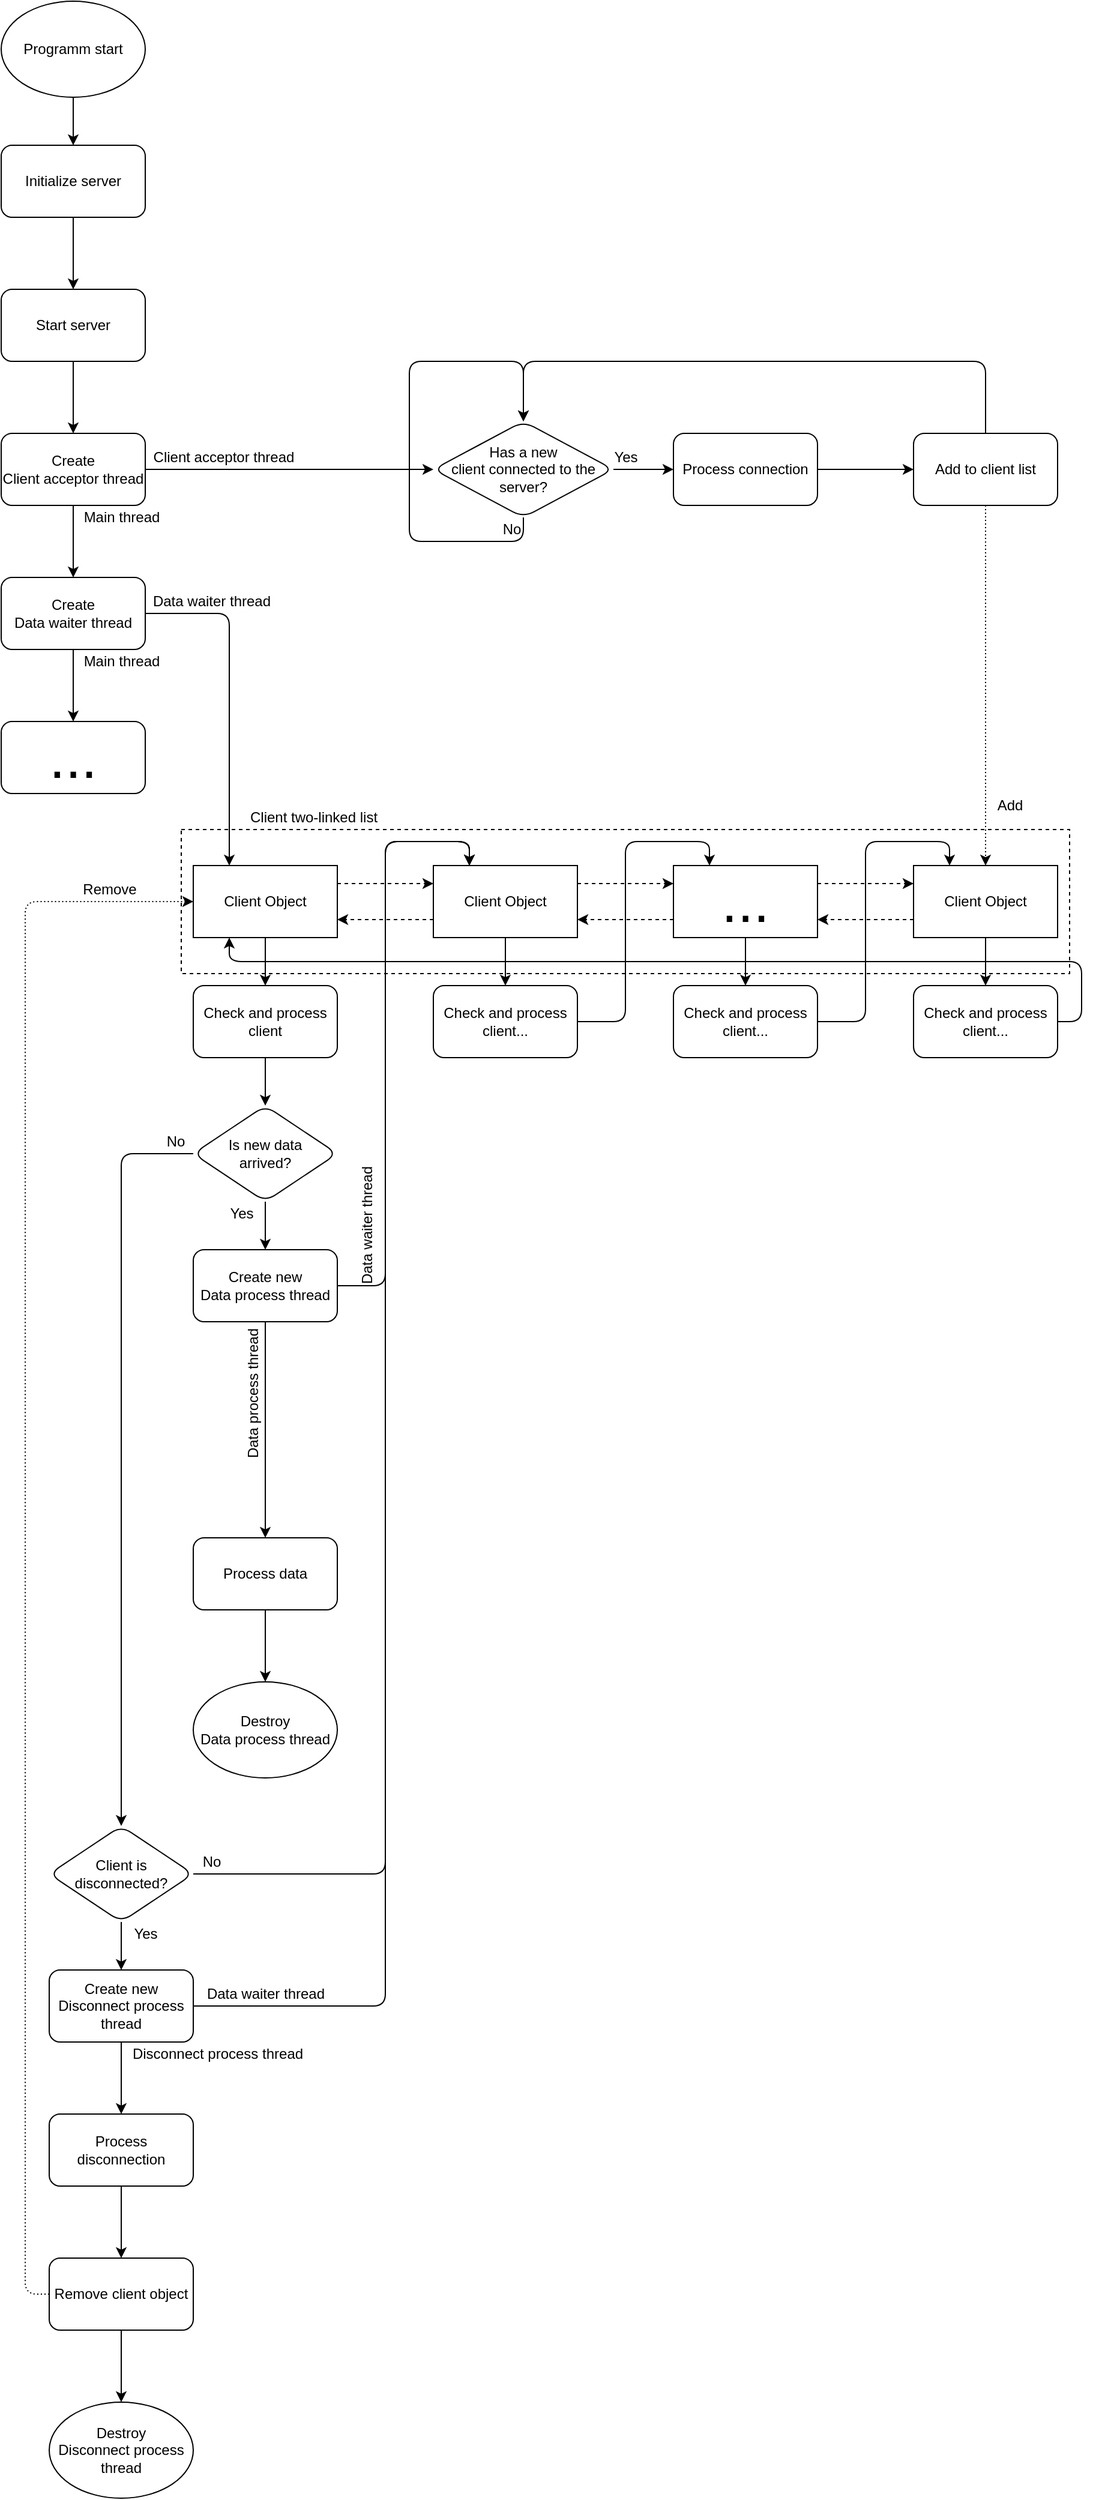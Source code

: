 <mxfile version="15.8.6" type="device"><diagram id="yCxjw9jHDsIKiJkXv6HA" name="Page-1"><mxGraphModel dx="1160" dy="1191" grid="1" gridSize="10" guides="1" tooltips="1" connect="1" arrows="1" fold="1" page="0" pageScale="1" pageWidth="827" pageHeight="1169" math="0" shadow="0"><root><mxCell id="0"/><mxCell id="1" parent="0"/><mxCell id="6lG8SSU8mg1zDupxHtBb-145" value="" style="whiteSpace=wrap;html=1;sketch=0;fillColor=none;dashed=1;rounded=0;" vertex="1" parent="1"><mxGeometry x="70" y="170" width="740" height="120" as="geometry"/></mxCell><mxCell id="6lG8SSU8mg1zDupxHtBb-8" style="edgeStyle=orthogonalEdgeStyle;orthogonalLoop=1;jettySize=auto;html=1;exitX=1;exitY=0.25;exitDx=0;exitDy=0;entryX=0;entryY=0.25;entryDx=0;entryDy=0;fontSize=48;dashed=1;" edge="1" parent="1" source="6lG8SSU8mg1zDupxHtBb-1" target="6lG8SSU8mg1zDupxHtBb-2"><mxGeometry relative="1" as="geometry"/></mxCell><mxCell id="6lG8SSU8mg1zDupxHtBb-131" style="edgeStyle=orthogonalEdgeStyle;orthogonalLoop=1;jettySize=auto;html=1;exitX=0.5;exitY=1;exitDx=0;exitDy=0;entryX=0.5;entryY=0;entryDx=0;entryDy=0;fontSize=12;" edge="1" parent="1" source="6lG8SSU8mg1zDupxHtBb-1" target="6lG8SSU8mg1zDupxHtBb-130"><mxGeometry relative="1" as="geometry"/></mxCell><mxCell id="6lG8SSU8mg1zDupxHtBb-1" value="&lt;div&gt;Client Object&lt;/div&gt;" style="whiteSpace=wrap;html=1;rounded=0;" vertex="1" parent="1"><mxGeometry x="80" y="200" width="120" height="60" as="geometry"/></mxCell><mxCell id="6lG8SSU8mg1zDupxHtBb-9" style="edgeStyle=orthogonalEdgeStyle;orthogonalLoop=1;jettySize=auto;html=1;exitX=0;exitY=0.75;exitDx=0;exitDy=0;entryX=1;entryY=0.75;entryDx=0;entryDy=0;fontSize=48;dashed=1;" edge="1" parent="1" source="6lG8SSU8mg1zDupxHtBb-2" target="6lG8SSU8mg1zDupxHtBb-1"><mxGeometry relative="1" as="geometry"/></mxCell><mxCell id="6lG8SSU8mg1zDupxHtBb-10" style="edgeStyle=orthogonalEdgeStyle;orthogonalLoop=1;jettySize=auto;html=1;exitX=1;exitY=0.25;exitDx=0;exitDy=0;entryX=0;entryY=0.25;entryDx=0;entryDy=0;fontSize=48;dashed=1;" edge="1" parent="1" source="6lG8SSU8mg1zDupxHtBb-2" target="6lG8SSU8mg1zDupxHtBb-3"><mxGeometry relative="1" as="geometry"/></mxCell><mxCell id="6lG8SSU8mg1zDupxHtBb-134" value="" style="edgeStyle=orthogonalEdgeStyle;orthogonalLoop=1;jettySize=auto;html=1;fontSize=12;" edge="1" parent="1" source="6lG8SSU8mg1zDupxHtBb-2" target="6lG8SSU8mg1zDupxHtBb-133"><mxGeometry relative="1" as="geometry"/></mxCell><mxCell id="6lG8SSU8mg1zDupxHtBb-2" value="&lt;div&gt;Client Object&lt;/div&gt;" style="whiteSpace=wrap;html=1;rounded=0;" vertex="1" parent="1"><mxGeometry x="280" y="200" width="120" height="60" as="geometry"/></mxCell><mxCell id="6lG8SSU8mg1zDupxHtBb-11" style="edgeStyle=orthogonalEdgeStyle;orthogonalLoop=1;jettySize=auto;html=1;exitX=0;exitY=0.75;exitDx=0;exitDy=0;entryX=1;entryY=0.75;entryDx=0;entryDy=0;fontSize=48;dashed=1;" edge="1" parent="1" source="6lG8SSU8mg1zDupxHtBb-3" target="6lG8SSU8mg1zDupxHtBb-2"><mxGeometry relative="1" as="geometry"/></mxCell><mxCell id="6lG8SSU8mg1zDupxHtBb-12" style="edgeStyle=orthogonalEdgeStyle;orthogonalLoop=1;jettySize=auto;html=1;exitX=1;exitY=0.25;exitDx=0;exitDy=0;entryX=0;entryY=0.25;entryDx=0;entryDy=0;fontSize=48;dashed=1;" edge="1" parent="1" source="6lG8SSU8mg1zDupxHtBb-3" target="6lG8SSU8mg1zDupxHtBb-6"><mxGeometry relative="1" as="geometry"/></mxCell><mxCell id="6lG8SSU8mg1zDupxHtBb-136" value="" style="edgeStyle=orthogonalEdgeStyle;orthogonalLoop=1;jettySize=auto;html=1;fontSize=12;" edge="1" parent="1" source="6lG8SSU8mg1zDupxHtBb-3" target="6lG8SSU8mg1zDupxHtBb-135"><mxGeometry relative="1" as="geometry"/></mxCell><mxCell id="6lG8SSU8mg1zDupxHtBb-3" value="..." style="whiteSpace=wrap;html=1;fontSize=48;rounded=0;" vertex="1" parent="1"><mxGeometry x="480" y="200" width="120" height="60" as="geometry"/></mxCell><mxCell id="6lG8SSU8mg1zDupxHtBb-13" style="edgeStyle=orthogonalEdgeStyle;orthogonalLoop=1;jettySize=auto;html=1;exitX=0;exitY=0.75;exitDx=0;exitDy=0;entryX=1;entryY=0.75;entryDx=0;entryDy=0;fontSize=48;dashed=1;" edge="1" parent="1" source="6lG8SSU8mg1zDupxHtBb-6" target="6lG8SSU8mg1zDupxHtBb-3"><mxGeometry relative="1" as="geometry"/></mxCell><mxCell id="6lG8SSU8mg1zDupxHtBb-138" value="" style="edgeStyle=orthogonalEdgeStyle;orthogonalLoop=1;jettySize=auto;html=1;fontSize=12;" edge="1" parent="1" source="6lG8SSU8mg1zDupxHtBb-6" target="6lG8SSU8mg1zDupxHtBb-137"><mxGeometry relative="1" as="geometry"/></mxCell><mxCell id="6lG8SSU8mg1zDupxHtBb-6" value="&lt;div&gt;Client Object&lt;/div&gt;" style="whiteSpace=wrap;html=1;rounded=0;" vertex="1" parent="1"><mxGeometry x="680" y="200" width="120" height="60" as="geometry"/></mxCell><mxCell id="6lG8SSU8mg1zDupxHtBb-16" style="edgeStyle=orthogonalEdgeStyle;orthogonalLoop=1;jettySize=auto;html=1;exitX=1;exitY=0.5;exitDx=0;exitDy=0;entryX=0.25;entryY=0;entryDx=0;entryDy=0;fontSize=12;" edge="1" parent="1" source="6lG8SSU8mg1zDupxHtBb-15" target="6lG8SSU8mg1zDupxHtBb-1"><mxGeometry relative="1" as="geometry"/></mxCell><mxCell id="6lG8SSU8mg1zDupxHtBb-126" value="" style="edgeStyle=orthogonalEdgeStyle;orthogonalLoop=1;jettySize=auto;html=1;fontSize=48;" edge="1" parent="1" source="6lG8SSU8mg1zDupxHtBb-15" target="6lG8SSU8mg1zDupxHtBb-125"><mxGeometry relative="1" as="geometry"/></mxCell><mxCell id="6lG8SSU8mg1zDupxHtBb-15" value="&lt;div&gt;Create&lt;br&gt;&lt;/div&gt;&lt;div&gt;Data waiter thread&lt;/div&gt;" style="whiteSpace=wrap;html=1;fontSize=12;glass=0;sketch=0;rounded=1;" vertex="1" parent="1"><mxGeometry x="-80" y="-40" width="120" height="60" as="geometry"/></mxCell><mxCell id="6lG8SSU8mg1zDupxHtBb-34" style="edgeStyle=orthogonalEdgeStyle;orthogonalLoop=1;jettySize=auto;html=1;exitX=0.5;exitY=1;exitDx=0;exitDy=0;entryX=0.5;entryY=0;entryDx=0;entryDy=0;fontSize=12;" edge="1" parent="1" source="6lG8SSU8mg1zDupxHtBb-25" target="6lG8SSU8mg1zDupxHtBb-33"><mxGeometry relative="1" as="geometry"/></mxCell><mxCell id="6lG8SSU8mg1zDupxHtBb-71" style="edgeStyle=orthogonalEdgeStyle;orthogonalLoop=1;jettySize=auto;html=1;exitX=1;exitY=0.5;exitDx=0;exitDy=0;entryX=0.25;entryY=0;entryDx=0;entryDy=0;fontSize=12;" edge="1" parent="1" source="6lG8SSU8mg1zDupxHtBb-25" target="6lG8SSU8mg1zDupxHtBb-2"><mxGeometry relative="1" as="geometry"/></mxCell><mxCell id="6lG8SSU8mg1zDupxHtBb-25" value="Create new&lt;br&gt;&lt;div&gt;Data process thread&lt;/div&gt;" style="whiteSpace=wrap;html=1;glass=0;sketch=0;fontSize=12;rounded=1;" vertex="1" parent="1"><mxGeometry x="80" y="520" width="120" height="60" as="geometry"/></mxCell><mxCell id="6lG8SSU8mg1zDupxHtBb-30" style="edgeStyle=orthogonalEdgeStyle;orthogonalLoop=1;jettySize=auto;html=1;exitX=0.5;exitY=1;exitDx=0;exitDy=0;entryX=0.5;entryY=0;entryDx=0;entryDy=0;fontSize=12;" edge="1" parent="1" source="6lG8SSU8mg1zDupxHtBb-28" target="6lG8SSU8mg1zDupxHtBb-25"><mxGeometry relative="1" as="geometry"/></mxCell><mxCell id="6lG8SSU8mg1zDupxHtBb-100" style="edgeStyle=orthogonalEdgeStyle;orthogonalLoop=1;jettySize=auto;html=1;exitX=0;exitY=0.5;exitDx=0;exitDy=0;entryX=0.5;entryY=0;entryDx=0;entryDy=0;fontSize=12;" edge="1" parent="1" source="6lG8SSU8mg1zDupxHtBb-28" target="6lG8SSU8mg1zDupxHtBb-99"><mxGeometry relative="1" as="geometry"/></mxCell><mxCell id="6lG8SSU8mg1zDupxHtBb-28" value="&lt;div&gt;Is n&lt;span class=&quot;VIiyi&quot; lang=&quot;en&quot;&gt;&lt;span class=&quot;JLqJ4b ChMk0b&quot;&gt;&lt;span&gt;ew data&lt;/span&gt;&lt;/span&gt;&lt;/span&gt;&lt;/div&gt;&lt;div&gt;&lt;span class=&quot;VIiyi&quot; lang=&quot;en&quot;&gt;&lt;span class=&quot;JLqJ4b ChMk0b&quot;&gt;&lt;span&gt;arrived?&lt;/span&gt;&lt;/span&gt;&lt;/span&gt;&lt;/div&gt; " style="rhombus;whiteSpace=wrap;html=1;glass=0;sketch=0;fontSize=12;rounded=1;" vertex="1" parent="1"><mxGeometry x="80" y="400" width="120" height="80" as="geometry"/></mxCell><mxCell id="6lG8SSU8mg1zDupxHtBb-31" value="Yes" style="text;html=1;align=center;verticalAlign=middle;resizable=0;points=[];autosize=1;strokeColor=none;fillColor=none;fontSize=12;rounded=1;" vertex="1" parent="1"><mxGeometry x="100" y="480" width="40" height="20" as="geometry"/></mxCell><mxCell id="6lG8SSU8mg1zDupxHtBb-120" value="" style="edgeStyle=orthogonalEdgeStyle;orthogonalLoop=1;jettySize=auto;html=1;fontSize=12;" edge="1" parent="1" source="6lG8SSU8mg1zDupxHtBb-33" target="6lG8SSU8mg1zDupxHtBb-119"><mxGeometry relative="1" as="geometry"/></mxCell><mxCell id="6lG8SSU8mg1zDupxHtBb-33" value="Process data" style="whiteSpace=wrap;html=1;glass=0;sketch=0;fontSize=12;rounded=1;" vertex="1" parent="1"><mxGeometry x="80" y="760" width="120" height="60" as="geometry"/></mxCell><mxCell id="6lG8SSU8mg1zDupxHtBb-37" value="No" style="text;html=1;align=center;verticalAlign=middle;resizable=0;points=[];autosize=1;strokeColor=none;fillColor=none;fontSize=12;rounded=1;" vertex="1" parent="1"><mxGeometry x="50" y="420" width="30" height="20" as="geometry"/></mxCell><mxCell id="6lG8SSU8mg1zDupxHtBb-79" style="edgeStyle=orthogonalEdgeStyle;orthogonalLoop=1;jettySize=auto;html=1;exitX=0.5;exitY=1;exitDx=0;exitDy=0;entryX=0.5;entryY=0;entryDx=0;entryDy=0;fontSize=12;" edge="1" parent="1" source="6lG8SSU8mg1zDupxHtBb-63" target="6lG8SSU8mg1zDupxHtBb-15"><mxGeometry relative="1" as="geometry"/></mxCell><mxCell id="6lG8SSU8mg1zDupxHtBb-87" style="edgeStyle=orthogonalEdgeStyle;orthogonalLoop=1;jettySize=auto;html=1;exitX=1;exitY=0.5;exitDx=0;exitDy=0;entryX=0;entryY=0.5;entryDx=0;entryDy=0;fontSize=12;" edge="1" parent="1" source="6lG8SSU8mg1zDupxHtBb-63" target="6lG8SSU8mg1zDupxHtBb-86"><mxGeometry relative="1" as="geometry"/></mxCell><mxCell id="6lG8SSU8mg1zDupxHtBb-63" value="Create&lt;br&gt;&lt;div&gt;Client acceptor thread&lt;/div&gt;" style="whiteSpace=wrap;html=1;glass=0;sketch=0;fontSize=12;rounded=1;" vertex="1" parent="1"><mxGeometry x="-80" y="-160" width="120" height="60" as="geometry"/></mxCell><mxCell id="6lG8SSU8mg1zDupxHtBb-66" style="edgeStyle=orthogonalEdgeStyle;orthogonalLoop=1;jettySize=auto;html=1;exitX=0.5;exitY=1;exitDx=0;exitDy=0;entryX=0.5;entryY=0;entryDx=0;entryDy=0;fontSize=12;" edge="1" parent="1" source="6lG8SSU8mg1zDupxHtBb-64" target="6lG8SSU8mg1zDupxHtBb-65"><mxGeometry relative="1" as="geometry"/></mxCell><mxCell id="6lG8SSU8mg1zDupxHtBb-64" value="Programm start" style="ellipse;whiteSpace=wrap;html=1;glass=0;sketch=0;fontSize=12;rounded=1;" vertex="1" parent="1"><mxGeometry x="-80" y="-520" width="120" height="80" as="geometry"/></mxCell><mxCell id="6lG8SSU8mg1zDupxHtBb-68" style="edgeStyle=orthogonalEdgeStyle;orthogonalLoop=1;jettySize=auto;html=1;exitX=0.5;exitY=1;exitDx=0;exitDy=0;entryX=0.5;entryY=0;entryDx=0;entryDy=0;fontSize=12;" edge="1" parent="1" source="6lG8SSU8mg1zDupxHtBb-65" target="6lG8SSU8mg1zDupxHtBb-67"><mxGeometry relative="1" as="geometry"/></mxCell><mxCell id="6lG8SSU8mg1zDupxHtBb-65" value="Initialize server" style="whiteSpace=wrap;html=1;glass=0;sketch=0;fontSize=12;rounded=1;" vertex="1" parent="1"><mxGeometry x="-80" y="-400" width="120" height="60" as="geometry"/></mxCell><mxCell id="6lG8SSU8mg1zDupxHtBb-78" style="edgeStyle=orthogonalEdgeStyle;orthogonalLoop=1;jettySize=auto;html=1;exitX=0.5;exitY=1;exitDx=0;exitDy=0;entryX=0.5;entryY=0;entryDx=0;entryDy=0;fontSize=12;" edge="1" parent="1" source="6lG8SSU8mg1zDupxHtBb-67" target="6lG8SSU8mg1zDupxHtBb-63"><mxGeometry relative="1" as="geometry"/></mxCell><mxCell id="6lG8SSU8mg1zDupxHtBb-67" value="Start server" style="whiteSpace=wrap;html=1;glass=0;sketch=0;fontSize=12;rounded=1;" vertex="1" parent="1"><mxGeometry x="-80" y="-280" width="120" height="60" as="geometry"/></mxCell><mxCell id="6lG8SSU8mg1zDupxHtBb-74" value="Data waiter thread" style="text;html=1;align=center;verticalAlign=middle;resizable=0;points=[];autosize=1;strokeColor=none;fillColor=none;fontSize=12;rotation=-90;rounded=1;" vertex="1" parent="1"><mxGeometry x="170" y="490" width="110" height="20" as="geometry"/></mxCell><mxCell id="6lG8SSU8mg1zDupxHtBb-80" value="Data process thread" style="text;html=1;align=center;verticalAlign=middle;resizable=0;points=[];autosize=1;strokeColor=none;fillColor=none;fontSize=12;rotation=-90;rounded=1;" vertex="1" parent="1"><mxGeometry x="70" y="630" width="120" height="20" as="geometry"/></mxCell><mxCell id="6lG8SSU8mg1zDupxHtBb-91" value="" style="edgeStyle=orthogonalEdgeStyle;orthogonalLoop=1;jettySize=auto;html=1;fontSize=12;" edge="1" parent="1" source="6lG8SSU8mg1zDupxHtBb-86" target="6lG8SSU8mg1zDupxHtBb-90"><mxGeometry relative="1" as="geometry"/></mxCell><mxCell id="6lG8SSU8mg1zDupxHtBb-86" value="&lt;div&gt;&lt;span class=&quot;VIiyi&quot; lang=&quot;en&quot;&gt;&lt;span class=&quot;JLqJ4b ChMk0b&quot;&gt;&lt;span&gt;Has a new&lt;/span&gt;&lt;/span&gt;&lt;/span&gt;&lt;/div&gt;&lt;div&gt;&lt;span class=&quot;VIiyi&quot; lang=&quot;en&quot;&gt;&lt;span class=&quot;JLqJ4b ChMk0b&quot;&gt;&lt;span&gt;client connected to the server?&lt;/span&gt;&lt;/span&gt;&lt;/span&gt;&lt;/div&gt; " style="rhombus;whiteSpace=wrap;html=1;glass=0;sketch=0;fontSize=12;rounded=1;" vertex="1" parent="1"><mxGeometry x="280" y="-170" width="150" height="80" as="geometry"/></mxCell><mxCell id="6lG8SSU8mg1zDupxHtBb-93" value="" style="edgeStyle=orthogonalEdgeStyle;orthogonalLoop=1;jettySize=auto;html=1;fontSize=12;" edge="1" parent="1" source="6lG8SSU8mg1zDupxHtBb-90" target="6lG8SSU8mg1zDupxHtBb-92"><mxGeometry relative="1" as="geometry"/></mxCell><mxCell id="6lG8SSU8mg1zDupxHtBb-90" value="Process connection" style="whiteSpace=wrap;html=1;glass=0;sketch=0;rounded=1;" vertex="1" parent="1"><mxGeometry x="480" y="-160" width="120" height="60" as="geometry"/></mxCell><mxCell id="6lG8SSU8mg1zDupxHtBb-94" style="edgeStyle=orthogonalEdgeStyle;orthogonalLoop=1;jettySize=auto;html=1;exitX=0.5;exitY=1;exitDx=0;exitDy=0;entryX=0.5;entryY=0;entryDx=0;entryDy=0;fontSize=12;dashed=1;dashPattern=1 2;" edge="1" parent="1" source="6lG8SSU8mg1zDupxHtBb-92" target="6lG8SSU8mg1zDupxHtBb-6"><mxGeometry relative="1" as="geometry"/></mxCell><mxCell id="6lG8SSU8mg1zDupxHtBb-95" style="edgeStyle=orthogonalEdgeStyle;orthogonalLoop=1;jettySize=auto;html=1;exitX=0.5;exitY=0;exitDx=0;exitDy=0;entryX=0.5;entryY=0;entryDx=0;entryDy=0;fontSize=12;sketch=0;" edge="1" parent="1" source="6lG8SSU8mg1zDupxHtBb-92" target="6lG8SSU8mg1zDupxHtBb-86"><mxGeometry relative="1" as="geometry"><Array as="points"><mxPoint x="740" y="-220"/><mxPoint x="355" y="-220"/></Array></mxGeometry></mxCell><mxCell id="6lG8SSU8mg1zDupxHtBb-92" value="Add to client list" style="whiteSpace=wrap;html=1;glass=0;sketch=0;fontSize=12;rounded=1;" vertex="1" parent="1"><mxGeometry x="680" y="-160" width="120" height="60" as="geometry"/></mxCell><mxCell id="6lG8SSU8mg1zDupxHtBb-96" style="edgeStyle=orthogonalEdgeStyle;orthogonalLoop=1;jettySize=auto;html=1;exitX=0.5;exitY=1;exitDx=0;exitDy=0;entryX=0.5;entryY=0;entryDx=0;entryDy=0;fontSize=12;sketch=0;" edge="1" parent="1" source="6lG8SSU8mg1zDupxHtBb-86" target="6lG8SSU8mg1zDupxHtBb-86"><mxGeometry relative="1" as="geometry"><Array as="points"><mxPoint x="355" y="-70"/><mxPoint x="260" y="-70"/><mxPoint x="260" y="-220"/><mxPoint x="355" y="-220"/></Array></mxGeometry></mxCell><mxCell id="6lG8SSU8mg1zDupxHtBb-97" value="Yes" style="text;html=1;align=center;verticalAlign=middle;resizable=0;points=[];autosize=1;strokeColor=none;fillColor=none;fontSize=12;rounded=1;" vertex="1" parent="1"><mxGeometry x="420" y="-150" width="40" height="20" as="geometry"/></mxCell><mxCell id="6lG8SSU8mg1zDupxHtBb-98" value="No" style="text;html=1;align=center;verticalAlign=middle;resizable=0;points=[];autosize=1;strokeColor=none;fillColor=none;fontSize=12;rounded=1;" vertex="1" parent="1"><mxGeometry x="330" y="-90" width="30" height="20" as="geometry"/></mxCell><mxCell id="6lG8SSU8mg1zDupxHtBb-105" value="" style="edgeStyle=orthogonalEdgeStyle;orthogonalLoop=1;jettySize=auto;html=1;fontSize=12;" edge="1" parent="1" source="6lG8SSU8mg1zDupxHtBb-99" target="6lG8SSU8mg1zDupxHtBb-103"><mxGeometry relative="1" as="geometry"/></mxCell><mxCell id="6lG8SSU8mg1zDupxHtBb-108" style="edgeStyle=orthogonalEdgeStyle;orthogonalLoop=1;jettySize=auto;html=1;exitX=1;exitY=0.5;exitDx=0;exitDy=0;entryX=0.25;entryY=0;entryDx=0;entryDy=0;fontSize=12;" edge="1" parent="1" source="6lG8SSU8mg1zDupxHtBb-99" target="6lG8SSU8mg1zDupxHtBb-2"><mxGeometry relative="1" as="geometry"><Array as="points"><mxPoint x="240" y="1040"/><mxPoint x="240" y="180"/><mxPoint x="310" y="180"/></Array></mxGeometry></mxCell><mxCell id="6lG8SSU8mg1zDupxHtBb-99" value="Client is disconnected?" style="rhombus;whiteSpace=wrap;html=1;glass=0;sketch=0;fontSize=12;rounded=1;" vertex="1" parent="1"><mxGeometry x="-40" y="1000" width="120" height="80" as="geometry"/></mxCell><mxCell id="6lG8SSU8mg1zDupxHtBb-107" value="" style="edgeStyle=orthogonalEdgeStyle;orthogonalLoop=1;jettySize=auto;html=1;fontSize=12;" edge="1" parent="1" source="6lG8SSU8mg1zDupxHtBb-101" target="6lG8SSU8mg1zDupxHtBb-102"><mxGeometry relative="1" as="geometry"/></mxCell><mxCell id="6lG8SSU8mg1zDupxHtBb-101" value="Process disconnection" style="whiteSpace=wrap;html=1;glass=0;sketch=0;fontSize=12;rounded=1;" vertex="1" parent="1"><mxGeometry x="-40" y="1240" width="120" height="60" as="geometry"/></mxCell><mxCell id="6lG8SSU8mg1zDupxHtBb-116" style="edgeStyle=orthogonalEdgeStyle;orthogonalLoop=1;jettySize=auto;html=1;exitX=0;exitY=0.5;exitDx=0;exitDy=0;entryX=0;entryY=0.5;entryDx=0;entryDy=0;fontSize=12;dashed=1;dashPattern=1 2;" edge="1" parent="1" source="6lG8SSU8mg1zDupxHtBb-102" target="6lG8SSU8mg1zDupxHtBb-1"><mxGeometry relative="1" as="geometry"/></mxCell><mxCell id="6lG8SSU8mg1zDupxHtBb-122" value="" style="edgeStyle=orthogonalEdgeStyle;orthogonalLoop=1;jettySize=auto;html=1;fontSize=12;" edge="1" parent="1" source="6lG8SSU8mg1zDupxHtBb-102" target="6lG8SSU8mg1zDupxHtBb-121"><mxGeometry relative="1" as="geometry"/></mxCell><mxCell id="6lG8SSU8mg1zDupxHtBb-102" value="Remove client object" style="whiteSpace=wrap;html=1;glass=0;sketch=0;fontSize=12;rounded=1;" vertex="1" parent="1"><mxGeometry x="-40" y="1360" width="120" height="60" as="geometry"/></mxCell><mxCell id="6lG8SSU8mg1zDupxHtBb-106" value="" style="edgeStyle=orthogonalEdgeStyle;orthogonalLoop=1;jettySize=auto;html=1;fontSize=12;" edge="1" parent="1" source="6lG8SSU8mg1zDupxHtBb-103" target="6lG8SSU8mg1zDupxHtBb-101"><mxGeometry relative="1" as="geometry"/></mxCell><mxCell id="6lG8SSU8mg1zDupxHtBb-109" style="edgeStyle=orthogonalEdgeStyle;orthogonalLoop=1;jettySize=auto;html=1;exitX=1;exitY=0.5;exitDx=0;exitDy=0;entryX=0.25;entryY=0;entryDx=0;entryDy=0;fontSize=12;" edge="1" parent="1" source="6lG8SSU8mg1zDupxHtBb-103" target="6lG8SSU8mg1zDupxHtBb-2"><mxGeometry relative="1" as="geometry"><Array as="points"><mxPoint x="240" y="1150"/><mxPoint x="240" y="180"/><mxPoint x="310" y="180"/></Array></mxGeometry></mxCell><mxCell id="6lG8SSU8mg1zDupxHtBb-103" value="Create new&lt;br&gt;&lt;div&gt;Disconnect process thread&lt;/div&gt;" style="whiteSpace=wrap;html=1;glass=0;sketch=0;fontSize=12;rounded=1;" vertex="1" parent="1"><mxGeometry x="-40" y="1120" width="120" height="60" as="geometry"/></mxCell><mxCell id="6lG8SSU8mg1zDupxHtBb-112" value="Yes" style="text;html=1;align=center;verticalAlign=middle;resizable=0;points=[];autosize=1;strokeColor=none;fillColor=none;fontSize=12;rounded=1;" vertex="1" parent="1"><mxGeometry x="20" y="1080" width="40" height="20" as="geometry"/></mxCell><mxCell id="6lG8SSU8mg1zDupxHtBb-113" value="Data waiter thread" style="text;html=1;align=center;verticalAlign=middle;resizable=0;points=[];autosize=1;strokeColor=none;fillColor=none;fontSize=12;rotation=0;rounded=1;" vertex="1" parent="1"><mxGeometry x="85" y="1130" width="110" height="20" as="geometry"/></mxCell><mxCell id="6lG8SSU8mg1zDupxHtBb-114" value="Disconnect process thread" style="text;html=1;align=center;verticalAlign=middle;resizable=0;points=[];autosize=1;strokeColor=none;fillColor=none;fontSize=12;rounded=1;" vertex="1" parent="1"><mxGeometry x="20" y="1180" width="160" height="20" as="geometry"/></mxCell><mxCell id="6lG8SSU8mg1zDupxHtBb-119" value="Destroy&lt;br&gt;&lt;div&gt;Data process thread&lt;/div&gt;" style="ellipse;whiteSpace=wrap;html=1;glass=0;sketch=0;fontSize=12;rounded=1;" vertex="1" parent="1"><mxGeometry x="80" y="880" width="120" height="80" as="geometry"/></mxCell><mxCell id="6lG8SSU8mg1zDupxHtBb-121" value="Destroy&lt;br&gt;&lt;div&gt;Disconnect process thread&lt;/div&gt;" style="ellipse;whiteSpace=wrap;html=1;glass=0;sketch=0;fontSize=12;rounded=1;" vertex="1" parent="1"><mxGeometry x="-40" y="1480" width="120" height="80" as="geometry"/></mxCell><mxCell id="6lG8SSU8mg1zDupxHtBb-123" value="Client acceptor thread" style="text;html=1;align=center;verticalAlign=middle;resizable=0;points=[];autosize=1;strokeColor=none;fillColor=none;fontSize=12;rounded=1;" vertex="1" parent="1"><mxGeometry x="40" y="-150" width="130" height="20" as="geometry"/></mxCell><mxCell id="6lG8SSU8mg1zDupxHtBb-124" value="Main thread" style="text;html=1;align=center;verticalAlign=middle;resizable=0;points=[];autosize=1;strokeColor=none;fillColor=none;fontSize=12;rounded=1;" vertex="1" parent="1"><mxGeometry x="-20" y="-100" width="80" height="20" as="geometry"/></mxCell><mxCell id="6lG8SSU8mg1zDupxHtBb-125" value="&lt;font style=&quot;font-size: 48px;&quot;&gt;...&lt;br style=&quot;font-size: 48px;&quot;&gt;&lt;/font&gt;" style="whiteSpace=wrap;html=1;glass=0;sketch=0;fontSize=48;rounded=1;" vertex="1" parent="1"><mxGeometry x="-80" y="80" width="120" height="60" as="geometry"/></mxCell><mxCell id="6lG8SSU8mg1zDupxHtBb-127" value="Main thread" style="text;html=1;align=center;verticalAlign=middle;resizable=0;points=[];autosize=1;strokeColor=none;fillColor=none;fontSize=12;rounded=1;" vertex="1" parent="1"><mxGeometry x="-20" y="20" width="80" height="20" as="geometry"/></mxCell><mxCell id="6lG8SSU8mg1zDupxHtBb-128" value="Data waiter thread" style="text;html=1;align=center;verticalAlign=middle;resizable=0;points=[];autosize=1;strokeColor=none;fillColor=none;fontSize=12;rounded=1;" vertex="1" parent="1"><mxGeometry x="40" y="-30" width="110" height="20" as="geometry"/></mxCell><mxCell id="6lG8SSU8mg1zDupxHtBb-132" style="edgeStyle=orthogonalEdgeStyle;orthogonalLoop=1;jettySize=auto;html=1;exitX=0.5;exitY=1;exitDx=0;exitDy=0;entryX=0.5;entryY=0;entryDx=0;entryDy=0;fontSize=12;" edge="1" parent="1" source="6lG8SSU8mg1zDupxHtBb-130" target="6lG8SSU8mg1zDupxHtBb-28"><mxGeometry relative="1" as="geometry"/></mxCell><mxCell id="6lG8SSU8mg1zDupxHtBb-130" value="Check and process client" style="whiteSpace=wrap;html=1;glass=0;sketch=0;fontSize=12;rounded=1;" vertex="1" parent="1"><mxGeometry x="80" y="300" width="120" height="60" as="geometry"/></mxCell><mxCell id="6lG8SSU8mg1zDupxHtBb-139" style="edgeStyle=orthogonalEdgeStyle;orthogonalLoop=1;jettySize=auto;html=1;exitX=1;exitY=0.5;exitDx=0;exitDy=0;entryX=0.25;entryY=0;entryDx=0;entryDy=0;fontSize=12;" edge="1" parent="1" source="6lG8SSU8mg1zDupxHtBb-133" target="6lG8SSU8mg1zDupxHtBb-3"><mxGeometry relative="1" as="geometry"/></mxCell><mxCell id="6lG8SSU8mg1zDupxHtBb-133" value="Check and process client..." style="whiteSpace=wrap;html=1;glass=0;sketch=0;fontSize=12;rounded=1;" vertex="1" parent="1"><mxGeometry x="280" y="300" width="120" height="60" as="geometry"/></mxCell><mxCell id="6lG8SSU8mg1zDupxHtBb-140" style="edgeStyle=orthogonalEdgeStyle;orthogonalLoop=1;jettySize=auto;html=1;exitX=1;exitY=0.5;exitDx=0;exitDy=0;entryX=0.25;entryY=0;entryDx=0;entryDy=0;fontSize=12;" edge="1" parent="1" source="6lG8SSU8mg1zDupxHtBb-135" target="6lG8SSU8mg1zDupxHtBb-6"><mxGeometry relative="1" as="geometry"/></mxCell><mxCell id="6lG8SSU8mg1zDupxHtBb-135" value="Check and process client..." style="whiteSpace=wrap;html=1;glass=0;sketch=0;fontSize=12;rounded=1;" vertex="1" parent="1"><mxGeometry x="480" y="300" width="120" height="60" as="geometry"/></mxCell><mxCell id="6lG8SSU8mg1zDupxHtBb-141" style="edgeStyle=orthogonalEdgeStyle;orthogonalLoop=1;jettySize=auto;html=1;exitX=1;exitY=0.5;exitDx=0;exitDy=0;entryX=0.25;entryY=1;entryDx=0;entryDy=0;fontSize=12;" edge="1" parent="1" source="6lG8SSU8mg1zDupxHtBb-137" target="6lG8SSU8mg1zDupxHtBb-1"><mxGeometry relative="1" as="geometry"/></mxCell><mxCell id="6lG8SSU8mg1zDupxHtBb-137" value="Check and process client..." style="whiteSpace=wrap;html=1;glass=0;sketch=0;fontSize=12;rounded=1;" vertex="1" parent="1"><mxGeometry x="680" y="300" width="120" height="60" as="geometry"/></mxCell><mxCell id="6lG8SSU8mg1zDupxHtBb-142" value="Add" style="text;html=1;align=center;verticalAlign=middle;resizable=0;points=[];autosize=1;strokeColor=none;fillColor=none;fontSize=12;rounded=1;" vertex="1" parent="1"><mxGeometry x="740" y="140" width="40" height="20" as="geometry"/></mxCell><mxCell id="6lG8SSU8mg1zDupxHtBb-143" value="Remove" style="text;html=1;align=center;verticalAlign=middle;resizable=0;points=[];autosize=1;strokeColor=none;fillColor=none;rounded=1;" vertex="1" parent="1"><mxGeometry x="-20" y="210" width="60" height="20" as="geometry"/></mxCell><mxCell id="6lG8SSU8mg1zDupxHtBb-144" value="No" style="text;html=1;align=center;verticalAlign=middle;resizable=0;points=[];autosize=1;strokeColor=none;fillColor=none;rounded=1;" vertex="1" parent="1"><mxGeometry x="80" y="1020" width="30" height="20" as="geometry"/></mxCell><mxCell id="6lG8SSU8mg1zDupxHtBb-148" value="Client two-linked list" style="text;html=1;align=center;verticalAlign=middle;resizable=0;points=[];autosize=1;strokeColor=none;fillColor=none;rounded=1;" vertex="1" parent="1"><mxGeometry x="120" y="150" width="120" height="20" as="geometry"/></mxCell></root></mxGraphModel></diagram></mxfile>
